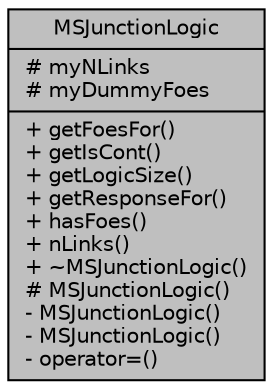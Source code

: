 digraph "MSJunctionLogic"
{
  edge [fontname="Helvetica",fontsize="10",labelfontname="Helvetica",labelfontsize="10"];
  node [fontname="Helvetica",fontsize="10",shape=record];
  Node2 [label="{MSJunctionLogic\n|# myNLinks\l# myDummyFoes\l|+ getFoesFor()\l+ getIsCont()\l+ getLogicSize()\l+ getResponseFor()\l+ hasFoes()\l+ nLinks()\l+ ~MSJunctionLogic()\l# MSJunctionLogic()\l- MSJunctionLogic()\l- MSJunctionLogic()\l- operator=()\l}",height=0.2,width=0.4,color="black", fillcolor="grey75", style="filled", fontcolor="black"];
}
